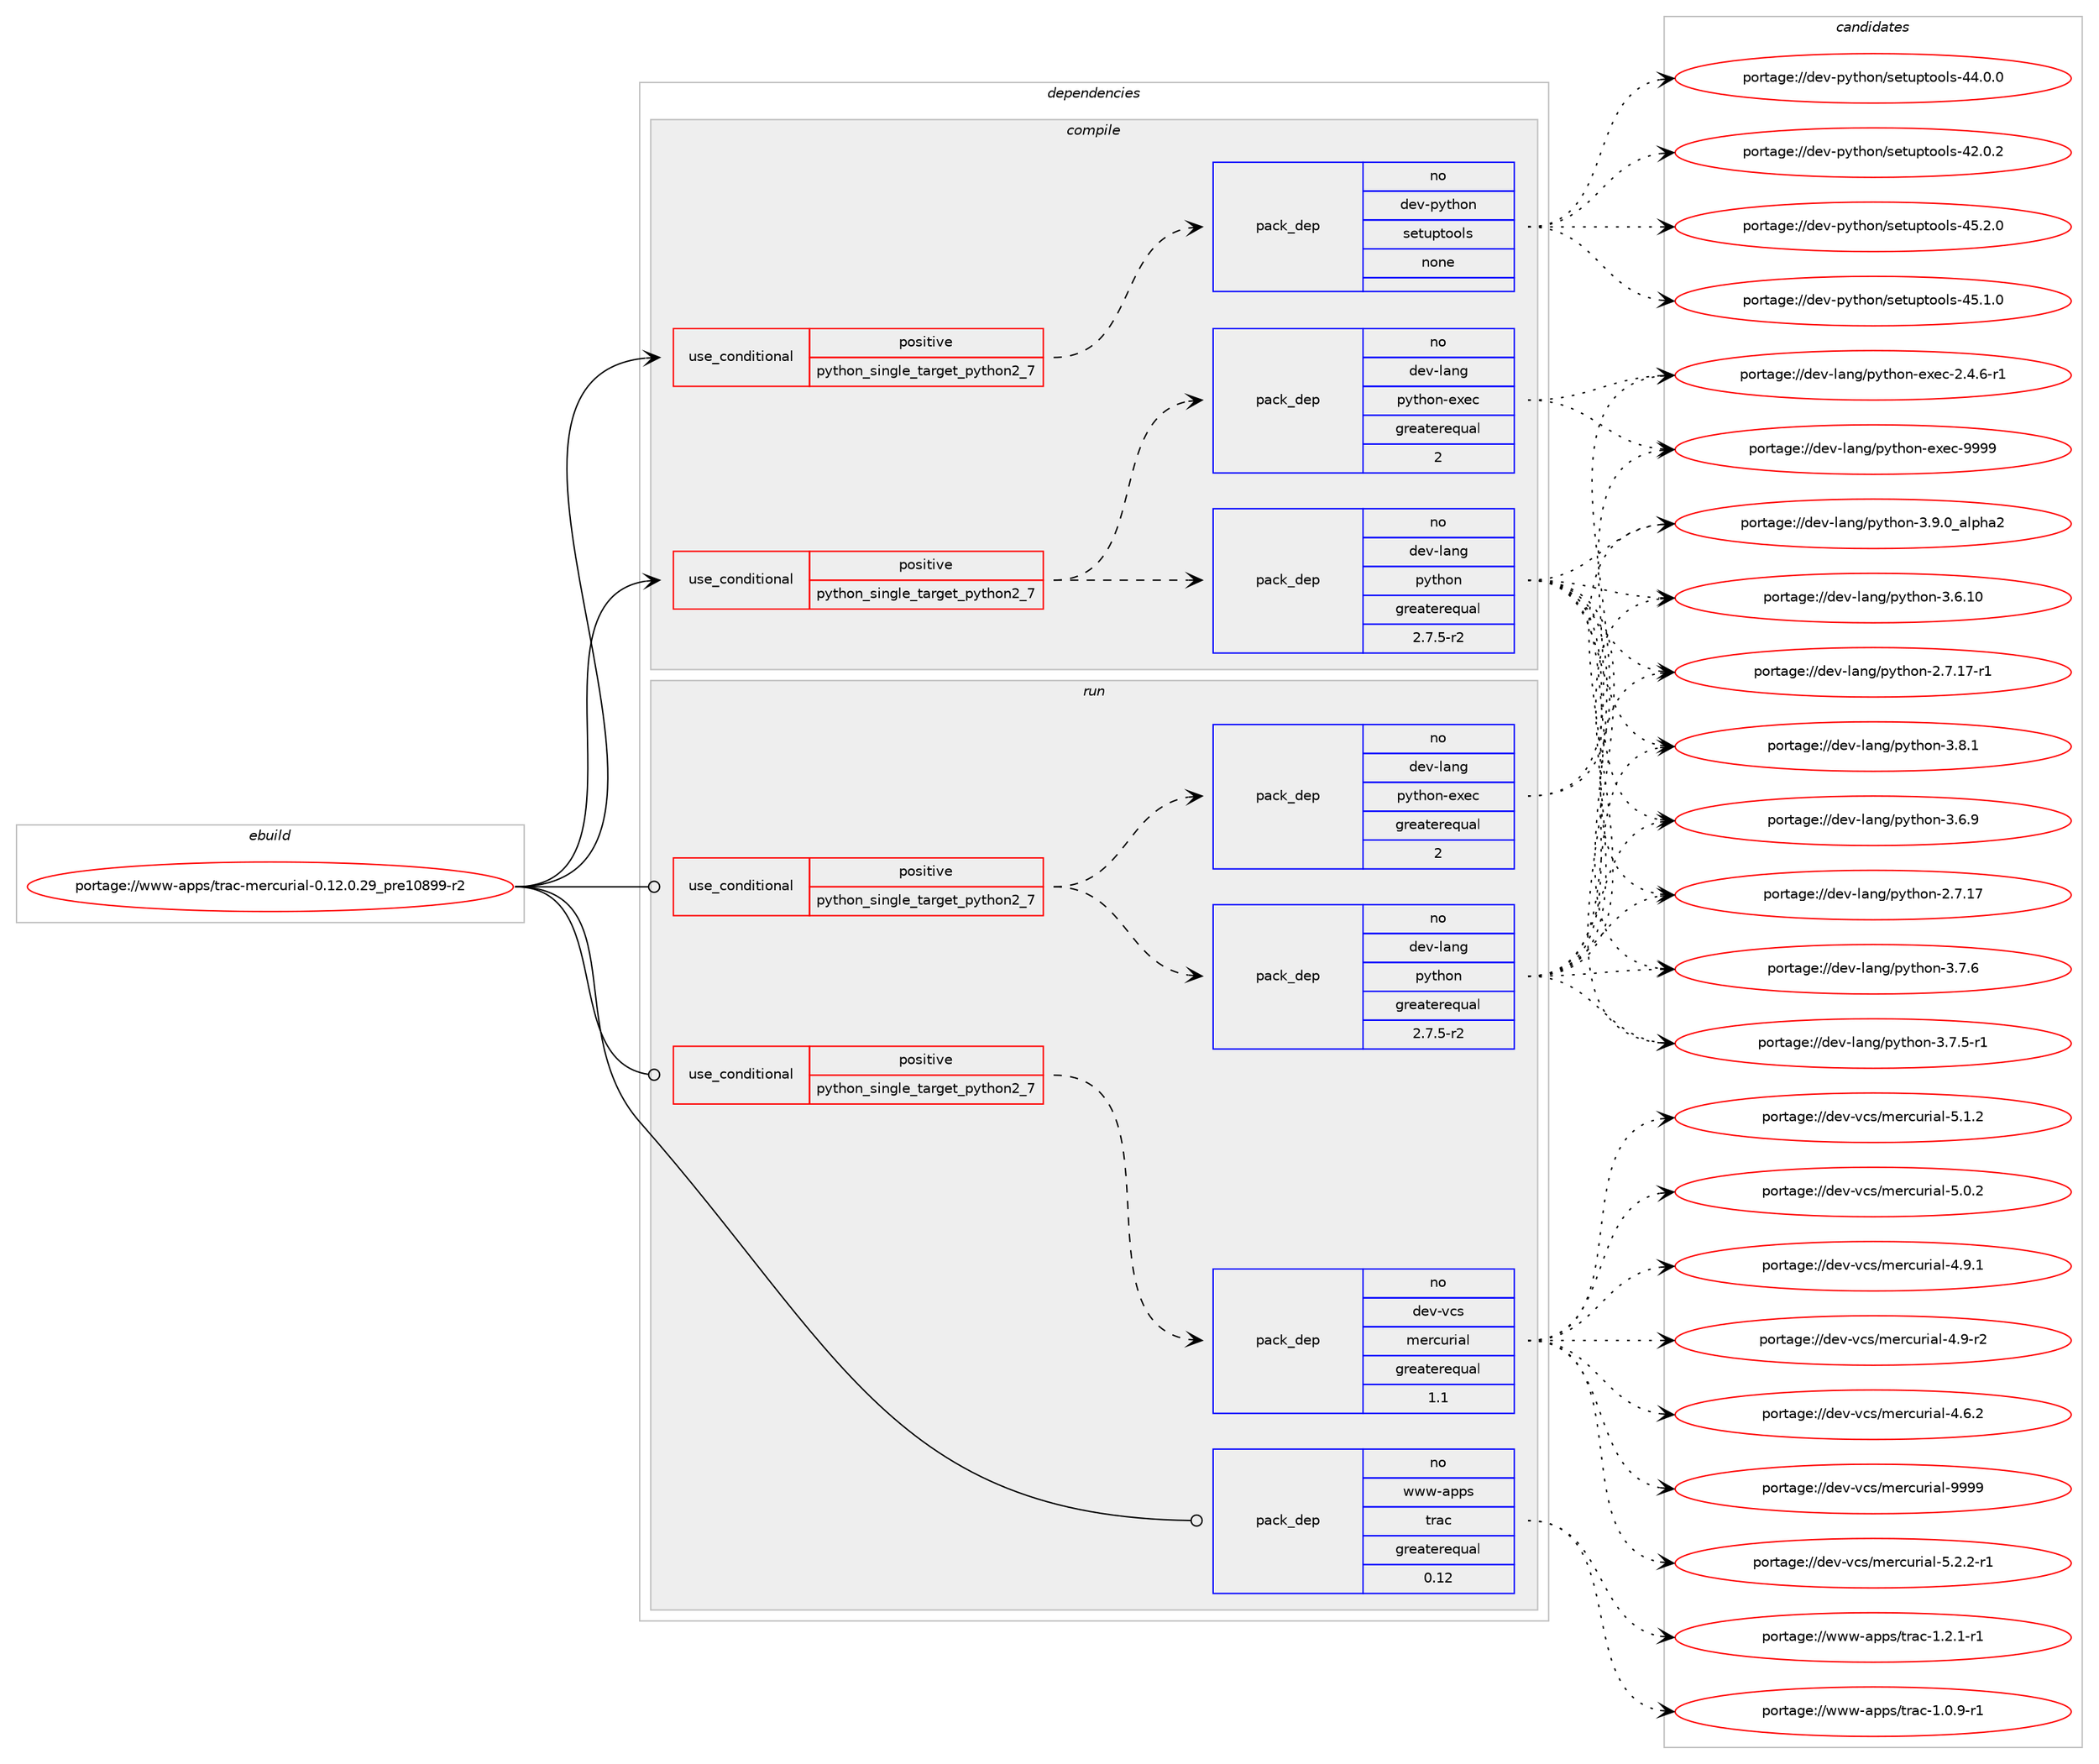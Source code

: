 digraph prolog {

# *************
# Graph options
# *************

newrank=true;
concentrate=true;
compound=true;
graph [rankdir=LR,fontname=Helvetica,fontsize=10,ranksep=1.5];#, ranksep=2.5, nodesep=0.2];
edge  [arrowhead=vee];
node  [fontname=Helvetica,fontsize=10];

# **********
# The ebuild
# **********

subgraph cluster_leftcol {
color=gray;
rank=same;
label=<<i>ebuild</i>>;
id [label="portage://www-apps/trac-mercurial-0.12.0.29_pre10899-r2", color=red, width=4, href="../www-apps/trac-mercurial-0.12.0.29_pre10899-r2.svg"];
}

# ****************
# The dependencies
# ****************

subgraph cluster_midcol {
color=gray;
label=<<i>dependencies</i>>;
subgraph cluster_compile {
fillcolor="#eeeeee";
style=filled;
label=<<i>compile</i>>;
subgraph cond5641 {
dependency31122 [label=<<TABLE BORDER="0" CELLBORDER="1" CELLSPACING="0" CELLPADDING="4"><TR><TD ROWSPAN="3" CELLPADDING="10">use_conditional</TD></TR><TR><TD>positive</TD></TR><TR><TD>python_single_target_python2_7</TD></TR></TABLE>>, shape=none, color=red];
subgraph pack24887 {
dependency31123 [label=<<TABLE BORDER="0" CELLBORDER="1" CELLSPACING="0" CELLPADDING="4" WIDTH="220"><TR><TD ROWSPAN="6" CELLPADDING="30">pack_dep</TD></TR><TR><TD WIDTH="110">no</TD></TR><TR><TD>dev-lang</TD></TR><TR><TD>python</TD></TR><TR><TD>greaterequal</TD></TR><TR><TD>2.7.5-r2</TD></TR></TABLE>>, shape=none, color=blue];
}
dependency31122:e -> dependency31123:w [weight=20,style="dashed",arrowhead="vee"];
subgraph pack24888 {
dependency31124 [label=<<TABLE BORDER="0" CELLBORDER="1" CELLSPACING="0" CELLPADDING="4" WIDTH="220"><TR><TD ROWSPAN="6" CELLPADDING="30">pack_dep</TD></TR><TR><TD WIDTH="110">no</TD></TR><TR><TD>dev-lang</TD></TR><TR><TD>python-exec</TD></TR><TR><TD>greaterequal</TD></TR><TR><TD>2</TD></TR></TABLE>>, shape=none, color=blue];
}
dependency31122:e -> dependency31124:w [weight=20,style="dashed",arrowhead="vee"];
}
id:e -> dependency31122:w [weight=20,style="solid",arrowhead="vee"];
subgraph cond5642 {
dependency31125 [label=<<TABLE BORDER="0" CELLBORDER="1" CELLSPACING="0" CELLPADDING="4"><TR><TD ROWSPAN="3" CELLPADDING="10">use_conditional</TD></TR><TR><TD>positive</TD></TR><TR><TD>python_single_target_python2_7</TD></TR></TABLE>>, shape=none, color=red];
subgraph pack24889 {
dependency31126 [label=<<TABLE BORDER="0" CELLBORDER="1" CELLSPACING="0" CELLPADDING="4" WIDTH="220"><TR><TD ROWSPAN="6" CELLPADDING="30">pack_dep</TD></TR><TR><TD WIDTH="110">no</TD></TR><TR><TD>dev-python</TD></TR><TR><TD>setuptools</TD></TR><TR><TD>none</TD></TR><TR><TD></TD></TR></TABLE>>, shape=none, color=blue];
}
dependency31125:e -> dependency31126:w [weight=20,style="dashed",arrowhead="vee"];
}
id:e -> dependency31125:w [weight=20,style="solid",arrowhead="vee"];
}
subgraph cluster_compileandrun {
fillcolor="#eeeeee";
style=filled;
label=<<i>compile and run</i>>;
}
subgraph cluster_run {
fillcolor="#eeeeee";
style=filled;
label=<<i>run</i>>;
subgraph cond5643 {
dependency31127 [label=<<TABLE BORDER="0" CELLBORDER="1" CELLSPACING="0" CELLPADDING="4"><TR><TD ROWSPAN="3" CELLPADDING="10">use_conditional</TD></TR><TR><TD>positive</TD></TR><TR><TD>python_single_target_python2_7</TD></TR></TABLE>>, shape=none, color=red];
subgraph pack24890 {
dependency31128 [label=<<TABLE BORDER="0" CELLBORDER="1" CELLSPACING="0" CELLPADDING="4" WIDTH="220"><TR><TD ROWSPAN="6" CELLPADDING="30">pack_dep</TD></TR><TR><TD WIDTH="110">no</TD></TR><TR><TD>dev-lang</TD></TR><TR><TD>python</TD></TR><TR><TD>greaterequal</TD></TR><TR><TD>2.7.5-r2</TD></TR></TABLE>>, shape=none, color=blue];
}
dependency31127:e -> dependency31128:w [weight=20,style="dashed",arrowhead="vee"];
subgraph pack24891 {
dependency31129 [label=<<TABLE BORDER="0" CELLBORDER="1" CELLSPACING="0" CELLPADDING="4" WIDTH="220"><TR><TD ROWSPAN="6" CELLPADDING="30">pack_dep</TD></TR><TR><TD WIDTH="110">no</TD></TR><TR><TD>dev-lang</TD></TR><TR><TD>python-exec</TD></TR><TR><TD>greaterequal</TD></TR><TR><TD>2</TD></TR></TABLE>>, shape=none, color=blue];
}
dependency31127:e -> dependency31129:w [weight=20,style="dashed",arrowhead="vee"];
}
id:e -> dependency31127:w [weight=20,style="solid",arrowhead="odot"];
subgraph cond5644 {
dependency31130 [label=<<TABLE BORDER="0" CELLBORDER="1" CELLSPACING="0" CELLPADDING="4"><TR><TD ROWSPAN="3" CELLPADDING="10">use_conditional</TD></TR><TR><TD>positive</TD></TR><TR><TD>python_single_target_python2_7</TD></TR></TABLE>>, shape=none, color=red];
subgraph pack24892 {
dependency31131 [label=<<TABLE BORDER="0" CELLBORDER="1" CELLSPACING="0" CELLPADDING="4" WIDTH="220"><TR><TD ROWSPAN="6" CELLPADDING="30">pack_dep</TD></TR><TR><TD WIDTH="110">no</TD></TR><TR><TD>dev-vcs</TD></TR><TR><TD>mercurial</TD></TR><TR><TD>greaterequal</TD></TR><TR><TD>1.1</TD></TR></TABLE>>, shape=none, color=blue];
}
dependency31130:e -> dependency31131:w [weight=20,style="dashed",arrowhead="vee"];
}
id:e -> dependency31130:w [weight=20,style="solid",arrowhead="odot"];
subgraph pack24893 {
dependency31132 [label=<<TABLE BORDER="0" CELLBORDER="1" CELLSPACING="0" CELLPADDING="4" WIDTH="220"><TR><TD ROWSPAN="6" CELLPADDING="30">pack_dep</TD></TR><TR><TD WIDTH="110">no</TD></TR><TR><TD>www-apps</TD></TR><TR><TD>trac</TD></TR><TR><TD>greaterequal</TD></TR><TR><TD>0.12</TD></TR></TABLE>>, shape=none, color=blue];
}
id:e -> dependency31132:w [weight=20,style="solid",arrowhead="odot"];
}
}

# **************
# The candidates
# **************

subgraph cluster_choices {
rank=same;
color=gray;
label=<<i>candidates</i>>;

subgraph choice24887 {
color=black;
nodesep=1;
choice10010111845108971101034711212111610411111045514657464895971081121049750 [label="portage://dev-lang/python-3.9.0_alpha2", color=red, width=4,href="../dev-lang/python-3.9.0_alpha2.svg"];
choice100101118451089711010347112121116104111110455146564649 [label="portage://dev-lang/python-3.8.1", color=red, width=4,href="../dev-lang/python-3.8.1.svg"];
choice100101118451089711010347112121116104111110455146554654 [label="portage://dev-lang/python-3.7.6", color=red, width=4,href="../dev-lang/python-3.7.6.svg"];
choice1001011184510897110103471121211161041111104551465546534511449 [label="portage://dev-lang/python-3.7.5-r1", color=red, width=4,href="../dev-lang/python-3.7.5-r1.svg"];
choice100101118451089711010347112121116104111110455146544657 [label="portage://dev-lang/python-3.6.9", color=red, width=4,href="../dev-lang/python-3.6.9.svg"];
choice10010111845108971101034711212111610411111045514654464948 [label="portage://dev-lang/python-3.6.10", color=red, width=4,href="../dev-lang/python-3.6.10.svg"];
choice100101118451089711010347112121116104111110455046554649554511449 [label="portage://dev-lang/python-2.7.17-r1", color=red, width=4,href="../dev-lang/python-2.7.17-r1.svg"];
choice10010111845108971101034711212111610411111045504655464955 [label="portage://dev-lang/python-2.7.17", color=red, width=4,href="../dev-lang/python-2.7.17.svg"];
dependency31123:e -> choice10010111845108971101034711212111610411111045514657464895971081121049750:w [style=dotted,weight="100"];
dependency31123:e -> choice100101118451089711010347112121116104111110455146564649:w [style=dotted,weight="100"];
dependency31123:e -> choice100101118451089711010347112121116104111110455146554654:w [style=dotted,weight="100"];
dependency31123:e -> choice1001011184510897110103471121211161041111104551465546534511449:w [style=dotted,weight="100"];
dependency31123:e -> choice100101118451089711010347112121116104111110455146544657:w [style=dotted,weight="100"];
dependency31123:e -> choice10010111845108971101034711212111610411111045514654464948:w [style=dotted,weight="100"];
dependency31123:e -> choice100101118451089711010347112121116104111110455046554649554511449:w [style=dotted,weight="100"];
dependency31123:e -> choice10010111845108971101034711212111610411111045504655464955:w [style=dotted,weight="100"];
}
subgraph choice24888 {
color=black;
nodesep=1;
choice10010111845108971101034711212111610411111045101120101994557575757 [label="portage://dev-lang/python-exec-9999", color=red, width=4,href="../dev-lang/python-exec-9999.svg"];
choice10010111845108971101034711212111610411111045101120101994550465246544511449 [label="portage://dev-lang/python-exec-2.4.6-r1", color=red, width=4,href="../dev-lang/python-exec-2.4.6-r1.svg"];
dependency31124:e -> choice10010111845108971101034711212111610411111045101120101994557575757:w [style=dotted,weight="100"];
dependency31124:e -> choice10010111845108971101034711212111610411111045101120101994550465246544511449:w [style=dotted,weight="100"];
}
subgraph choice24889 {
color=black;
nodesep=1;
choice100101118451121211161041111104711510111611711211611111110811545525346504648 [label="portage://dev-python/setuptools-45.2.0", color=red, width=4,href="../dev-python/setuptools-45.2.0.svg"];
choice100101118451121211161041111104711510111611711211611111110811545525346494648 [label="portage://dev-python/setuptools-45.1.0", color=red, width=4,href="../dev-python/setuptools-45.1.0.svg"];
choice100101118451121211161041111104711510111611711211611111110811545525246484648 [label="portage://dev-python/setuptools-44.0.0", color=red, width=4,href="../dev-python/setuptools-44.0.0.svg"];
choice100101118451121211161041111104711510111611711211611111110811545525046484650 [label="portage://dev-python/setuptools-42.0.2", color=red, width=4,href="../dev-python/setuptools-42.0.2.svg"];
dependency31126:e -> choice100101118451121211161041111104711510111611711211611111110811545525346504648:w [style=dotted,weight="100"];
dependency31126:e -> choice100101118451121211161041111104711510111611711211611111110811545525346494648:w [style=dotted,weight="100"];
dependency31126:e -> choice100101118451121211161041111104711510111611711211611111110811545525246484648:w [style=dotted,weight="100"];
dependency31126:e -> choice100101118451121211161041111104711510111611711211611111110811545525046484650:w [style=dotted,weight="100"];
}
subgraph choice24890 {
color=black;
nodesep=1;
choice10010111845108971101034711212111610411111045514657464895971081121049750 [label="portage://dev-lang/python-3.9.0_alpha2", color=red, width=4,href="../dev-lang/python-3.9.0_alpha2.svg"];
choice100101118451089711010347112121116104111110455146564649 [label="portage://dev-lang/python-3.8.1", color=red, width=4,href="../dev-lang/python-3.8.1.svg"];
choice100101118451089711010347112121116104111110455146554654 [label="portage://dev-lang/python-3.7.6", color=red, width=4,href="../dev-lang/python-3.7.6.svg"];
choice1001011184510897110103471121211161041111104551465546534511449 [label="portage://dev-lang/python-3.7.5-r1", color=red, width=4,href="../dev-lang/python-3.7.5-r1.svg"];
choice100101118451089711010347112121116104111110455146544657 [label="portage://dev-lang/python-3.6.9", color=red, width=4,href="../dev-lang/python-3.6.9.svg"];
choice10010111845108971101034711212111610411111045514654464948 [label="portage://dev-lang/python-3.6.10", color=red, width=4,href="../dev-lang/python-3.6.10.svg"];
choice100101118451089711010347112121116104111110455046554649554511449 [label="portage://dev-lang/python-2.7.17-r1", color=red, width=4,href="../dev-lang/python-2.7.17-r1.svg"];
choice10010111845108971101034711212111610411111045504655464955 [label="portage://dev-lang/python-2.7.17", color=red, width=4,href="../dev-lang/python-2.7.17.svg"];
dependency31128:e -> choice10010111845108971101034711212111610411111045514657464895971081121049750:w [style=dotted,weight="100"];
dependency31128:e -> choice100101118451089711010347112121116104111110455146564649:w [style=dotted,weight="100"];
dependency31128:e -> choice100101118451089711010347112121116104111110455146554654:w [style=dotted,weight="100"];
dependency31128:e -> choice1001011184510897110103471121211161041111104551465546534511449:w [style=dotted,weight="100"];
dependency31128:e -> choice100101118451089711010347112121116104111110455146544657:w [style=dotted,weight="100"];
dependency31128:e -> choice10010111845108971101034711212111610411111045514654464948:w [style=dotted,weight="100"];
dependency31128:e -> choice100101118451089711010347112121116104111110455046554649554511449:w [style=dotted,weight="100"];
dependency31128:e -> choice10010111845108971101034711212111610411111045504655464955:w [style=dotted,weight="100"];
}
subgraph choice24891 {
color=black;
nodesep=1;
choice10010111845108971101034711212111610411111045101120101994557575757 [label="portage://dev-lang/python-exec-9999", color=red, width=4,href="../dev-lang/python-exec-9999.svg"];
choice10010111845108971101034711212111610411111045101120101994550465246544511449 [label="portage://dev-lang/python-exec-2.4.6-r1", color=red, width=4,href="../dev-lang/python-exec-2.4.6-r1.svg"];
dependency31129:e -> choice10010111845108971101034711212111610411111045101120101994557575757:w [style=dotted,weight="100"];
dependency31129:e -> choice10010111845108971101034711212111610411111045101120101994550465246544511449:w [style=dotted,weight="100"];
}
subgraph choice24892 {
color=black;
nodesep=1;
choice10010111845118991154710910111499117114105971084557575757 [label="portage://dev-vcs/mercurial-9999", color=red, width=4,href="../dev-vcs/mercurial-9999.svg"];
choice10010111845118991154710910111499117114105971084553465046504511449 [label="portage://dev-vcs/mercurial-5.2.2-r1", color=red, width=4,href="../dev-vcs/mercurial-5.2.2-r1.svg"];
choice1001011184511899115471091011149911711410597108455346494650 [label="portage://dev-vcs/mercurial-5.1.2", color=red, width=4,href="../dev-vcs/mercurial-5.1.2.svg"];
choice1001011184511899115471091011149911711410597108455346484650 [label="portage://dev-vcs/mercurial-5.0.2", color=red, width=4,href="../dev-vcs/mercurial-5.0.2.svg"];
choice1001011184511899115471091011149911711410597108455246574649 [label="portage://dev-vcs/mercurial-4.9.1", color=red, width=4,href="../dev-vcs/mercurial-4.9.1.svg"];
choice1001011184511899115471091011149911711410597108455246574511450 [label="portage://dev-vcs/mercurial-4.9-r2", color=red, width=4,href="../dev-vcs/mercurial-4.9-r2.svg"];
choice1001011184511899115471091011149911711410597108455246544650 [label="portage://dev-vcs/mercurial-4.6.2", color=red, width=4,href="../dev-vcs/mercurial-4.6.2.svg"];
dependency31131:e -> choice10010111845118991154710910111499117114105971084557575757:w [style=dotted,weight="100"];
dependency31131:e -> choice10010111845118991154710910111499117114105971084553465046504511449:w [style=dotted,weight="100"];
dependency31131:e -> choice1001011184511899115471091011149911711410597108455346494650:w [style=dotted,weight="100"];
dependency31131:e -> choice1001011184511899115471091011149911711410597108455346484650:w [style=dotted,weight="100"];
dependency31131:e -> choice1001011184511899115471091011149911711410597108455246574649:w [style=dotted,weight="100"];
dependency31131:e -> choice1001011184511899115471091011149911711410597108455246574511450:w [style=dotted,weight="100"];
dependency31131:e -> choice1001011184511899115471091011149911711410597108455246544650:w [style=dotted,weight="100"];
}
subgraph choice24893 {
color=black;
nodesep=1;
choice11911911945971121121154711611497994549465046494511449 [label="portage://www-apps/trac-1.2.1-r1", color=red, width=4,href="../www-apps/trac-1.2.1-r1.svg"];
choice11911911945971121121154711611497994549464846574511449 [label="portage://www-apps/trac-1.0.9-r1", color=red, width=4,href="../www-apps/trac-1.0.9-r1.svg"];
dependency31132:e -> choice11911911945971121121154711611497994549465046494511449:w [style=dotted,weight="100"];
dependency31132:e -> choice11911911945971121121154711611497994549464846574511449:w [style=dotted,weight="100"];
}
}

}
